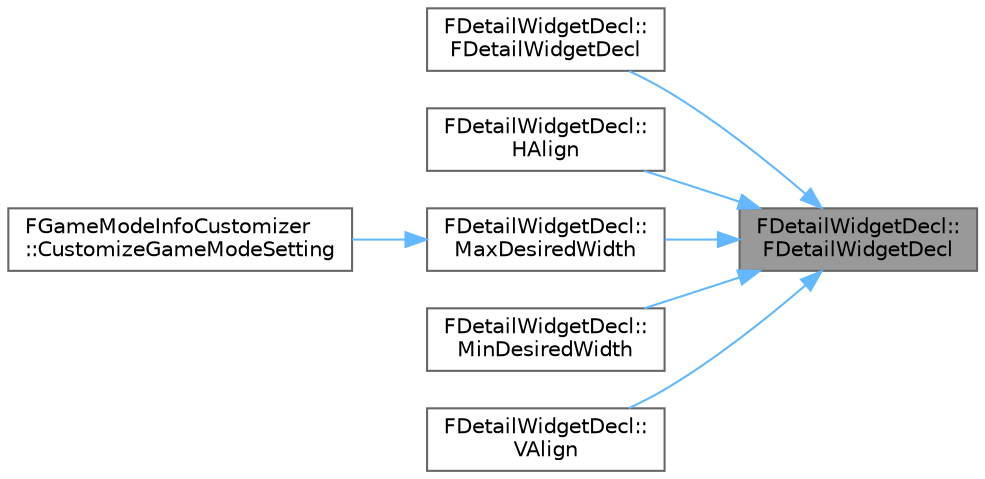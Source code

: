 digraph "FDetailWidgetDecl::FDetailWidgetDecl"
{
 // INTERACTIVE_SVG=YES
 // LATEX_PDF_SIZE
  bgcolor="transparent";
  edge [fontname=Helvetica,fontsize=10,labelfontname=Helvetica,labelfontsize=10];
  node [fontname=Helvetica,fontsize=10,shape=box,height=0.2,width=0.4];
  rankdir="RL";
  Node1 [id="Node000001",label="FDetailWidgetDecl::\lFDetailWidgetDecl",height=0.2,width=0.4,color="gray40", fillcolor="grey60", style="filled", fontcolor="black",tooltip=" "];
  Node1 -> Node2 [id="edge1_Node000001_Node000002",dir="back",color="steelblue1",style="solid",tooltip=" "];
  Node2 [id="Node000002",label="FDetailWidgetDecl::\lFDetailWidgetDecl",height=0.2,width=0.4,color="grey40", fillcolor="white", style="filled",URL="$df/d25/classFDetailWidgetDecl.html#ac540dd8b9d5c9767840eb6f305c53c41",tooltip=" "];
  Node1 -> Node3 [id="edge2_Node000001_Node000003",dir="back",color="steelblue1",style="solid",tooltip=" "];
  Node3 [id="Node000003",label="FDetailWidgetDecl::\lHAlign",height=0.2,width=0.4,color="grey40", fillcolor="white", style="filled",URL="$df/d25/classFDetailWidgetDecl.html#abbdc3d181a311bbff36d150e33a30a84",tooltip=" "];
  Node1 -> Node4 [id="edge3_Node000001_Node000004",dir="back",color="steelblue1",style="solid",tooltip=" "];
  Node4 [id="Node000004",label="FDetailWidgetDecl::\lMaxDesiredWidth",height=0.2,width=0.4,color="grey40", fillcolor="white", style="filled",URL="$df/d25/classFDetailWidgetDecl.html#aca277e07649ad4b2dae888bf17943ad7",tooltip=" "];
  Node4 -> Node5 [id="edge4_Node000004_Node000005",dir="back",color="steelblue1",style="solid",tooltip=" "];
  Node5 [id="Node000005",label="FGameModeInfoCustomizer\l::CustomizeGameModeSetting",height=0.2,width=0.4,color="grey40", fillcolor="white", style="filled",URL="$d8/d99/classFGameModeInfoCustomizer.html#ad7c2b7a819accac445cba2e1433a3540",tooltip="Add special customization for the GameMode setting."];
  Node1 -> Node6 [id="edge5_Node000001_Node000006",dir="back",color="steelblue1",style="solid",tooltip=" "];
  Node6 [id="Node000006",label="FDetailWidgetDecl::\lMinDesiredWidth",height=0.2,width=0.4,color="grey40", fillcolor="white", style="filled",URL="$df/d25/classFDetailWidgetDecl.html#a5f5bae2d65b16fdd5e604f5e259044d2",tooltip=" "];
  Node1 -> Node7 [id="edge6_Node000001_Node000007",dir="back",color="steelblue1",style="solid",tooltip=" "];
  Node7 [id="Node000007",label="FDetailWidgetDecl::\lVAlign",height=0.2,width=0.4,color="grey40", fillcolor="white", style="filled",URL="$df/d25/classFDetailWidgetDecl.html#af3a64081a2c7c88257d7664f359802fd",tooltip=" "];
}
